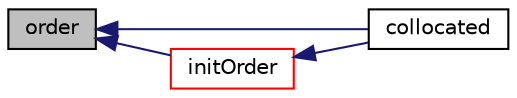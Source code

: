 digraph "order"
{
  bgcolor="transparent";
  edge [fontname="Helvetica",fontsize="10",labelfontname="Helvetica",labelfontsize="10"];
  node [fontname="Helvetica",fontsize="10",shape=record];
  rankdir="LR";
  Node1 [label="order",height=0.2,width=0.4,color="black", fillcolor="grey75", style="filled", fontcolor="black"];
  Node1 -> Node2 [dir="back",color="midnightblue",fontsize="10",style="solid",fontname="Helvetica"];
  Node2 [label="collocated",height=0.2,width=0.4,color="black",URL="$a02028.html#ac20f6a82a697a4b7867e17abc996f13f",tooltip="Are faces collocated. Either size 0,1 or length of patch. "];
  Node1 -> Node3 [dir="back",color="midnightblue",fontsize="10",style="solid",fontname="Helvetica"];
  Node3 [label="initOrder",height=0.2,width=0.4,color="red",URL="$a02028.html#aa56a1502e7574a1aa6661f68491bcb3c",tooltip="Initialize ordering for primitivePatch. Does not. "];
  Node3 -> Node2 [dir="back",color="midnightblue",fontsize="10",style="solid",fontname="Helvetica"];
}

